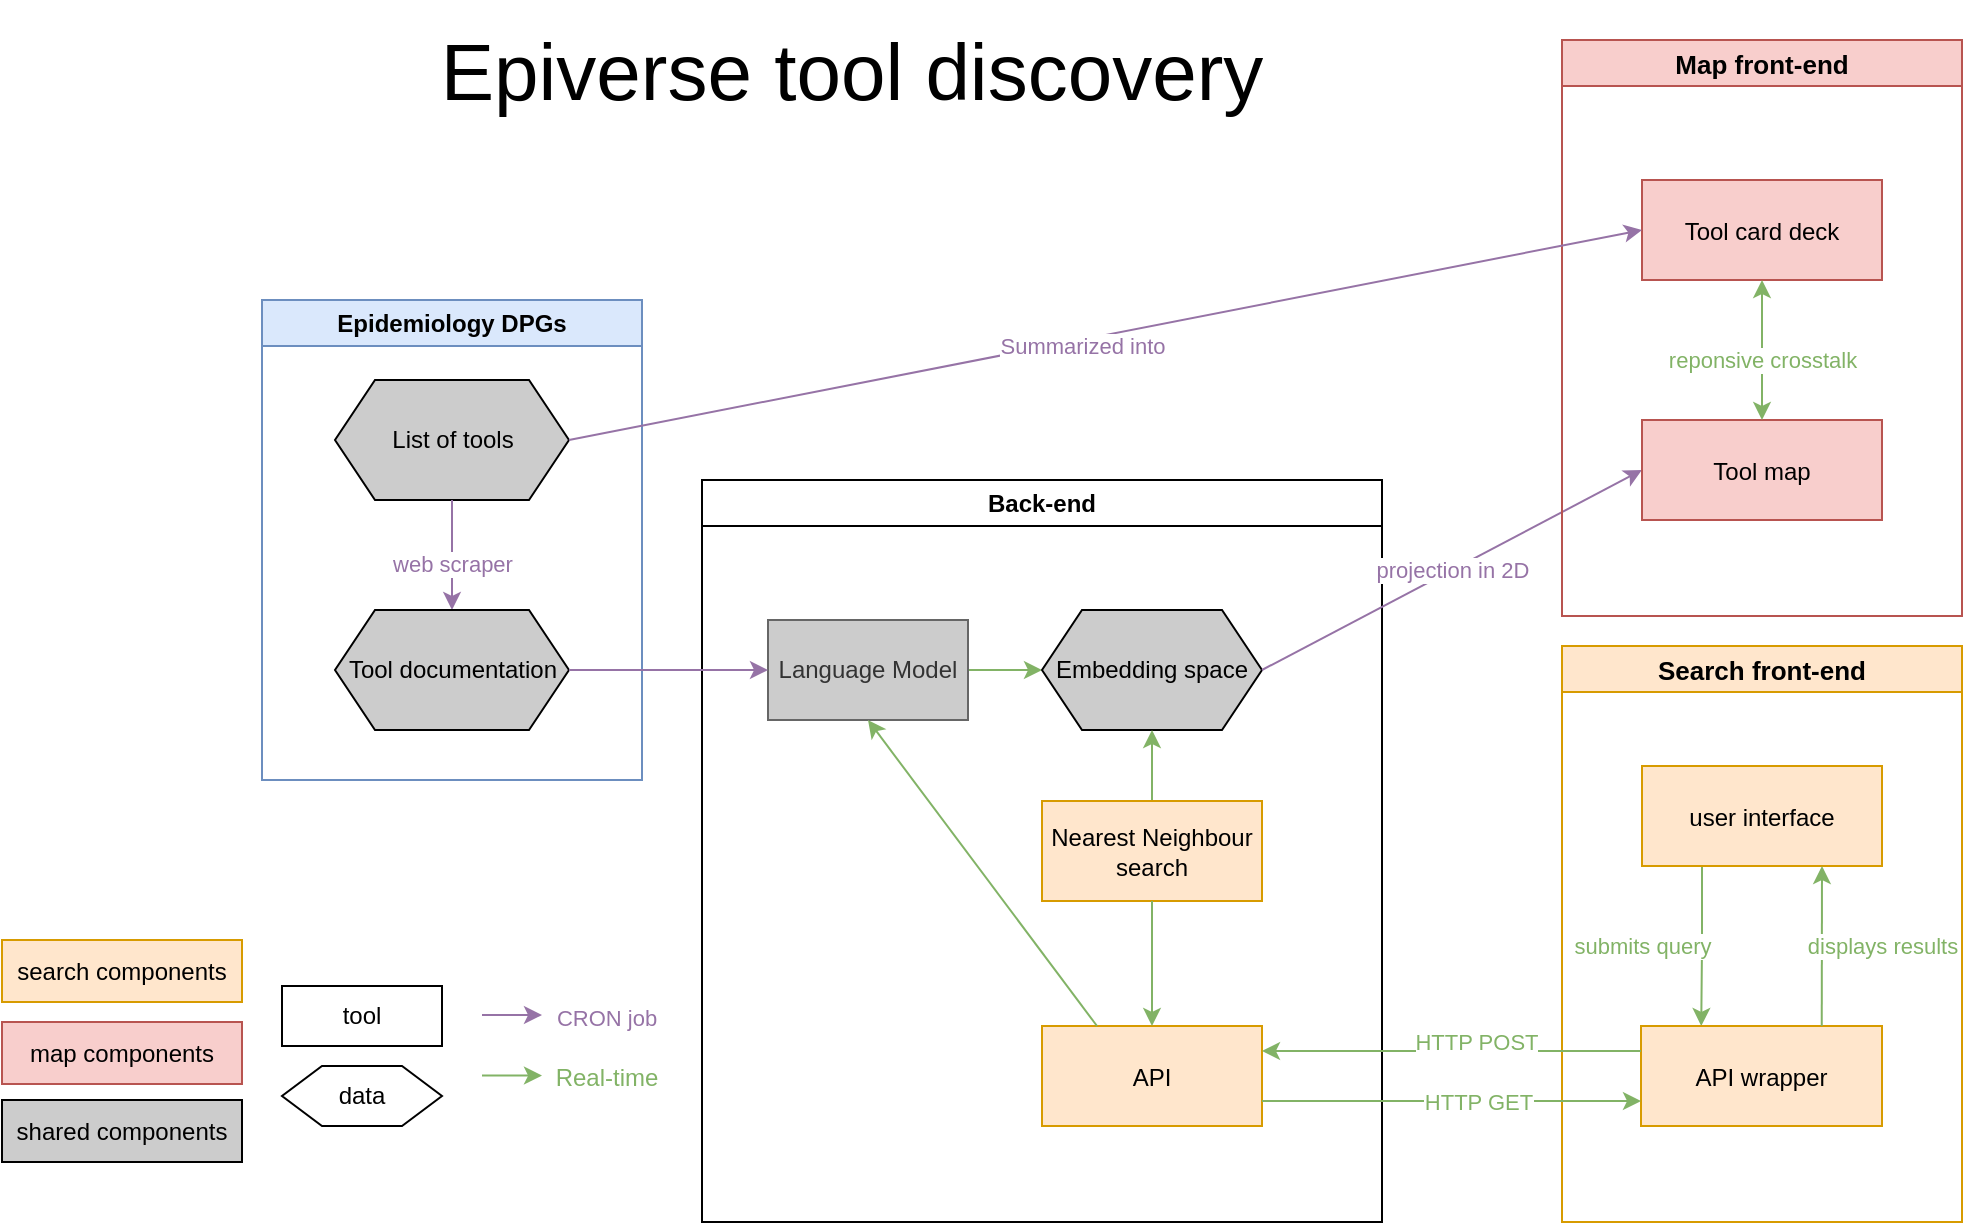 <mxfile version="24.4.10" type="device">
  <diagram name="Page-1" id="e7e014a7-5840-1c2e-5031-d8a46d1fe8dd">
    <mxGraphModel dx="2515" dy="1453" grid="1" gridSize="10" guides="1" tooltips="1" connect="1" arrows="1" fold="1" page="1" pageScale="1" pageWidth="1169" pageHeight="826" background="none" math="0" shadow="0">
      <root>
        <mxCell id="0" />
        <mxCell id="1" parent="0" />
        <mxCell id="2" value="Back-end" style="swimlane;whiteSpace=wrap" parent="1" vertex="1">
          <mxGeometry x="370" y="330" width="340" height="371" as="geometry" />
        </mxCell>
        <mxCell id="10" value="API" style="fillColor=#ffe6cc;strokeColor=#d79b00;" parent="2" vertex="1">
          <mxGeometry x="170" y="273" width="110" height="50" as="geometry" />
        </mxCell>
        <mxCell id="fis4cy7Ej7IjJM2nT0fo-84" style="edgeStyle=orthogonalEdgeStyle;rounded=0;orthogonalLoop=1;jettySize=auto;html=1;entryX=0;entryY=0.5;entryDx=0;entryDy=0;fillColor=#d5e8d4;strokeColor=#82b366;" parent="2" source="fis4cy7Ej7IjJM2nT0fo-83" target="c0dH4zre-CevIN4WQfnD-37" edge="1">
          <mxGeometry relative="1" as="geometry">
            <mxPoint x="173" y="95" as="targetPoint" />
          </mxGeometry>
        </mxCell>
        <mxCell id="fis4cy7Ej7IjJM2nT0fo-83" value="Language Model" style="rounded=0;whiteSpace=wrap;html=1;fillColor=#CCCCCC;fontColor=#333333;strokeColor=#666666;" parent="2" vertex="1">
          <mxGeometry x="33" y="70" width="100" height="50" as="geometry" />
        </mxCell>
        <mxCell id="c0dH4zre-CevIN4WQfnD-37" value="Embedding space" style="shape=hexagon;perimeter=hexagonPerimeter2;whiteSpace=wrap;html=1;fixedSize=1;fillColor=#CCCCCC;" vertex="1" parent="2">
          <mxGeometry x="170" y="65" width="110" height="60" as="geometry" />
        </mxCell>
        <mxCell id="c0dH4zre-CevIN4WQfnD-40" value="" style="endArrow=classic;html=1;rounded=0;exitX=0.25;exitY=0;exitDx=0;exitDy=0;entryX=0.5;entryY=1;entryDx=0;entryDy=0;fillColor=#d5e8d4;strokeColor=#82b366;" edge="1" parent="2" source="10" target="fis4cy7Ej7IjJM2nT0fo-83">
          <mxGeometry width="50" height="50" relative="1" as="geometry">
            <mxPoint x="100" y="190" as="sourcePoint" />
            <mxPoint x="150" y="140" as="targetPoint" />
          </mxGeometry>
        </mxCell>
        <mxCell id="c0dH4zre-CevIN4WQfnD-42" value="Nearest Neighbour search" style="fillColor=#ffe6cc;strokeColor=#d79b00;whiteSpace=wrap;" vertex="1" parent="2">
          <mxGeometry x="170" y="160.5" width="110" height="50" as="geometry" />
        </mxCell>
        <mxCell id="c0dH4zre-CevIN4WQfnD-41" value="" style="endArrow=classic;html=1;rounded=0;entryX=0.5;entryY=0;entryDx=0;entryDy=0;exitX=0.5;exitY=1;exitDx=0;exitDy=0;strokeColor=#82B366;" edge="1" parent="2" source="c0dH4zre-CevIN4WQfnD-42" target="10">
          <mxGeometry width="50" height="50" relative="1" as="geometry">
            <mxPoint x="253" y="210" as="sourcePoint" />
            <mxPoint x="150" y="140" as="targetPoint" />
          </mxGeometry>
        </mxCell>
        <mxCell id="3" value="Search front-end" style="swimlane;whiteSpace=wrap;fontSize=13;fillColor=#ffe6cc;strokeColor=#d79b00;" parent="1" vertex="1">
          <mxGeometry x="800" y="413" width="200" height="288" as="geometry" />
        </mxCell>
        <mxCell id="fis4cy7Ej7IjJM2nT0fo-42" value="&lt;font color=&quot;#82b366&quot;&gt;submits query&lt;/font&gt;" style="edgeStyle=orthogonalEdgeStyle;rounded=0;orthogonalLoop=1;jettySize=auto;html=1;exitX=0.25;exitY=1;exitDx=0;exitDy=0;entryX=0.25;entryY=0;entryDx=0;entryDy=0;strokeColor=#82B366;" parent="3" source="15" target="fis4cy7Ej7IjJM2nT0fo-41" edge="1">
          <mxGeometry x="0.012" y="-30" relative="1" as="geometry">
            <mxPoint x="95" y="130" as="sourcePoint" />
            <mxPoint x="95" y="184" as="targetPoint" />
            <mxPoint as="offset" />
          </mxGeometry>
        </mxCell>
        <mxCell id="15" value="user interface" style="fillColor=#ffe6cc;strokeColor=#d79b00;" parent="3" vertex="1">
          <mxGeometry x="40" y="60" width="120" height="50" as="geometry" />
        </mxCell>
        <mxCell id="fis4cy7Ej7IjJM2nT0fo-41" value="API wrapper" style="fillColor=#ffe6cc;strokeColor=#d79b00;" parent="3" vertex="1">
          <mxGeometry x="39.5" y="190" width="120.5" height="50" as="geometry" />
        </mxCell>
        <mxCell id="fis4cy7Ej7IjJM2nT0fo-49" value="&lt;font color=&quot;#82b366&quot;&gt;displays results&lt;/font&gt;" style="endArrow=classic;html=1;rounded=0;exitX=0.75;exitY=0;exitDx=0;exitDy=0;entryX=0.75;entryY=1;entryDx=0;entryDy=0;strokeColor=#82B366;" parent="3" source="fis4cy7Ej7IjJM2nT0fo-41" target="15" edge="1">
          <mxGeometry y="-30" width="50" height="50" relative="1" as="geometry">
            <mxPoint x="-140" y="210" as="sourcePoint" />
            <mxPoint x="-90" y="160" as="targetPoint" />
            <mxPoint as="offset" />
          </mxGeometry>
        </mxCell>
        <mxCell id="fis4cy7Ej7IjJM2nT0fo-50" value="" style="endArrow=classic;html=1;rounded=0;entryX=1;entryY=0.25;entryDx=0;entryDy=0;fillColor=#d5e8d4;strokeColor=#82B366;exitX=0;exitY=0.25;exitDx=0;exitDy=0;" parent="1" source="fis4cy7Ej7IjJM2nT0fo-41" target="10" edge="1">
          <mxGeometry width="50" height="50" relative="1" as="geometry">
            <mxPoint x="870" y="610" as="sourcePoint" />
            <mxPoint x="640.33" y="620.02" as="targetPoint" />
            <Array as="points" />
          </mxGeometry>
        </mxCell>
        <mxCell id="fis4cy7Ej7IjJM2nT0fo-51" value="HTTP POST" style="edgeLabel;html=1;align=center;verticalAlign=middle;resizable=0;points=[];fontColor=#82B366;" parent="fis4cy7Ej7IjJM2nT0fo-50" vertex="1" connectable="0">
          <mxGeometry x="-0.726" y="-1" relative="1" as="geometry">
            <mxPoint x="-57" y="-4" as="offset" />
          </mxGeometry>
        </mxCell>
        <mxCell id="fis4cy7Ej7IjJM2nT0fo-52" value="" style="endArrow=classic;html=1;rounded=0;entryX=0;entryY=0.75;entryDx=0;entryDy=0;exitX=1;exitY=0.75;exitDx=0;exitDy=0;fillColor=#d5e8d4;strokeColor=#82b366;" parent="1" source="10" target="fis4cy7Ej7IjJM2nT0fo-41" edge="1">
          <mxGeometry width="50" height="50" relative="1" as="geometry">
            <mxPoint x="640" y="640" as="sourcePoint" />
            <mxPoint x="1020" y="640" as="targetPoint" />
            <Array as="points" />
          </mxGeometry>
        </mxCell>
        <mxCell id="fis4cy7Ej7IjJM2nT0fo-53" value="HTTP GET" style="edgeLabel;html=1;align=center;verticalAlign=middle;resizable=0;points=[];fontColor=#82B366;" parent="fis4cy7Ej7IjJM2nT0fo-52" vertex="1" connectable="0">
          <mxGeometry x="0.841" relative="1" as="geometry">
            <mxPoint x="-67" as="offset" />
          </mxGeometry>
        </mxCell>
        <mxCell id="fis4cy7Ej7IjJM2nT0fo-65" value="Epidemiology DPGs" style="swimlane;whiteSpace=wrap;html=1;fillColor=#dae8fc;strokeColor=#6c8ebf;" parent="1" vertex="1">
          <mxGeometry x="150" y="240" width="190" height="240" as="geometry" />
        </mxCell>
        <mxCell id="c0dH4zre-CevIN4WQfnD-39" value="List of tools" style="shape=hexagon;perimeter=hexagonPerimeter2;whiteSpace=wrap;html=1;fixedSize=1;fillColor=#CCCCCC;" vertex="1" parent="fis4cy7Ej7IjJM2nT0fo-65">
          <mxGeometry x="36.5" y="40" width="117" height="60" as="geometry" />
        </mxCell>
        <mxCell id="fis4cy7Ej7IjJM2nT0fo-70" value="" style="endArrow=classic;html=1;rounded=0;exitX=0.5;exitY=1;exitDx=0;exitDy=0;fillColor=#e1d5e7;strokeColor=#9673A6;entryX=0.5;entryY=0;entryDx=0;entryDy=0;" parent="fis4cy7Ej7IjJM2nT0fo-65" source="c0dH4zre-CevIN4WQfnD-39" target="c0dH4zre-CevIN4WQfnD-43" edge="1">
          <mxGeometry width="50" height="50" relative="1" as="geometry">
            <mxPoint x="160" y="-150" as="sourcePoint" />
            <mxPoint x="160" y="190.5" as="targetPoint" />
          </mxGeometry>
        </mxCell>
        <mxCell id="c0dH4zre-CevIN4WQfnD-24" value="web scraper" style="edgeLabel;html=1;align=center;verticalAlign=middle;resizable=0;points=[];fontColor=#9673A6;" vertex="1" connectable="0" parent="fis4cy7Ej7IjJM2nT0fo-70">
          <mxGeometry x="-0.333" y="-1" relative="1" as="geometry">
            <mxPoint x="1" y="13" as="offset" />
          </mxGeometry>
        </mxCell>
        <mxCell id="c0dH4zre-CevIN4WQfnD-43" value="Tool documentation" style="shape=hexagon;perimeter=hexagonPerimeter2;whiteSpace=wrap;html=1;fixedSize=1;fillColor=#CCCCCC;" vertex="1" parent="fis4cy7Ej7IjJM2nT0fo-65">
          <mxGeometry x="36.5" y="155" width="117" height="60" as="geometry" />
        </mxCell>
        <mxCell id="fis4cy7Ej7IjJM2nT0fo-74" value="" style="endArrow=classic;html=1;rounded=0;strokeColor=#82B366;" parent="1" edge="1">
          <mxGeometry width="50" height="50" relative="1" as="geometry">
            <mxPoint x="260" y="627.8" as="sourcePoint" />
            <mxPoint x="290" y="627.8" as="targetPoint" />
          </mxGeometry>
        </mxCell>
        <mxCell id="fis4cy7Ej7IjJM2nT0fo-76" value="Real-time" style="text;html=1;align=center;verticalAlign=middle;resizable=0;points=[];autosize=1;strokeColor=none;fillColor=none;fontColor=#82B366;" parent="1" vertex="1">
          <mxGeometry x="287" y="614" width="70" height="30" as="geometry" />
        </mxCell>
        <mxCell id="fis4cy7Ej7IjJM2nT0fo-81" value="" style="endArrow=classic;html=1;rounded=0;fillColor=#e1d5e7;strokeColor=#9673A6;" parent="1" edge="1">
          <mxGeometry width="50" height="50" relative="1" as="geometry">
            <mxPoint x="260" y="597.5" as="sourcePoint" />
            <mxPoint x="290" y="597.5" as="targetPoint" />
          </mxGeometry>
        </mxCell>
        <mxCell id="c0dH4zre-CevIN4WQfnD-29" value="CRON job" style="edgeLabel;html=1;align=center;verticalAlign=middle;resizable=0;points=[];fontColor=#9673A6;" vertex="1" connectable="0" parent="fis4cy7Ej7IjJM2nT0fo-81">
          <mxGeometry x="-0.067" y="-1" relative="1" as="geometry">
            <mxPoint x="48" as="offset" />
          </mxGeometry>
        </mxCell>
        <mxCell id="c0dH4zre-CevIN4WQfnD-16" value="projection in 2D" style="endArrow=classic;html=1;rounded=0;exitX=1;exitY=0.5;exitDx=0;exitDy=0;fillColor=#e1d5e7;strokeColor=#9673a6;fontColor=#9673A6;entryX=0;entryY=0.5;entryDx=0;entryDy=0;" edge="1" parent="1" source="c0dH4zre-CevIN4WQfnD-37" target="c0dH4zre-CevIN4WQfnD-22">
          <mxGeometry width="50" height="50" relative="1" as="geometry">
            <mxPoint x="653" y="335" as="sourcePoint" />
            <mxPoint x="800" y="360" as="targetPoint" />
          </mxGeometry>
        </mxCell>
        <mxCell id="c0dH4zre-CevIN4WQfnD-17" value="Map front-end" style="swimlane;whiteSpace=wrap;fontSize=13;fillColor=#f8cecc;strokeColor=#b85450;" vertex="1" parent="1">
          <mxGeometry x="800" y="110" width="200" height="288" as="geometry" />
        </mxCell>
        <mxCell id="c0dH4zre-CevIN4WQfnD-22" value="Tool map" style="fillColor=#f8cecc;strokeColor=#b85450;" vertex="1" parent="c0dH4zre-CevIN4WQfnD-17">
          <mxGeometry x="40" y="190" width="120" height="50" as="geometry" />
        </mxCell>
        <mxCell id="c0dH4zre-CevIN4WQfnD-44" value="Tool card deck" style="fillColor=#f8cecc;strokeColor=#b85450;" vertex="1" parent="c0dH4zre-CevIN4WQfnD-17">
          <mxGeometry x="40" y="70" width="120" height="50" as="geometry" />
        </mxCell>
        <mxCell id="c0dH4zre-CevIN4WQfnD-45" value="" style="endArrow=classic;startArrow=classic;html=1;rounded=0;entryX=0.5;entryY=1;entryDx=0;entryDy=0;exitX=0.5;exitY=0;exitDx=0;exitDy=0;fillColor=#d5e8d4;strokeColor=#82b366;" edge="1" parent="c0dH4zre-CevIN4WQfnD-17" source="c0dH4zre-CevIN4WQfnD-22" target="c0dH4zre-CevIN4WQfnD-44">
          <mxGeometry width="50" height="50" relative="1" as="geometry">
            <mxPoint x="-450" y="380" as="sourcePoint" />
            <mxPoint x="-400" y="330" as="targetPoint" />
          </mxGeometry>
        </mxCell>
        <mxCell id="c0dH4zre-CevIN4WQfnD-46" value="reponsive crosstalk" style="edgeLabel;html=1;align=center;verticalAlign=middle;resizable=0;points=[];fontColor=#82B366;" vertex="1" connectable="0" parent="c0dH4zre-CevIN4WQfnD-45">
          <mxGeometry x="-0.229" y="1" relative="1" as="geometry">
            <mxPoint x="1" y="-3" as="offset" />
          </mxGeometry>
        </mxCell>
        <mxCell id="c0dH4zre-CevIN4WQfnD-48" value="" style="endArrow=classic;html=1;rounded=0;exitX=1;exitY=0.5;exitDx=0;exitDy=0;entryX=0;entryY=0.5;entryDx=0;entryDy=0;strokeColor=#9673A6;" edge="1" parent="1" source="c0dH4zre-CevIN4WQfnD-39" target="c0dH4zre-CevIN4WQfnD-44">
          <mxGeometry width="50" height="50" relative="1" as="geometry">
            <mxPoint x="400" y="420" as="sourcePoint" />
            <mxPoint x="450" y="370" as="targetPoint" />
          </mxGeometry>
        </mxCell>
        <mxCell id="c0dH4zre-CevIN4WQfnD-49" value="Summarized into" style="edgeLabel;html=1;align=center;verticalAlign=middle;resizable=0;points=[];fontColor=#9673A6;" vertex="1" connectable="0" parent="c0dH4zre-CevIN4WQfnD-48">
          <mxGeometry x="-0.046" y="-3" relative="1" as="geometry">
            <mxPoint as="offset" />
          </mxGeometry>
        </mxCell>
        <mxCell id="c0dH4zre-CevIN4WQfnD-50" style="edgeStyle=orthogonalEdgeStyle;rounded=0;orthogonalLoop=1;jettySize=auto;html=1;exitX=1;exitY=0.5;exitDx=0;exitDy=0;entryX=0;entryY=0.5;entryDx=0;entryDy=0;fillColor=#e1d5e7;strokeColor=#9673a6;" edge="1" parent="1" source="c0dH4zre-CevIN4WQfnD-43" target="fis4cy7Ej7IjJM2nT0fo-83">
          <mxGeometry relative="1" as="geometry" />
        </mxCell>
        <mxCell id="c0dH4zre-CevIN4WQfnD-51" value="" style="endArrow=classic;html=1;rounded=0;entryX=0.5;entryY=1;entryDx=0;entryDy=0;strokeColor=#82B366;" edge="1" parent="1" target="c0dH4zre-CevIN4WQfnD-37">
          <mxGeometry width="50" height="50" relative="1" as="geometry">
            <mxPoint x="595" y="490" as="sourcePoint" />
            <mxPoint x="450" y="370" as="targetPoint" />
          </mxGeometry>
        </mxCell>
        <mxCell id="c0dH4zre-CevIN4WQfnD-52" value="data" style="shape=hexagon;perimeter=hexagonPerimeter2;whiteSpace=wrap;html=1;fixedSize=1;" vertex="1" parent="1">
          <mxGeometry x="160" y="623" width="80" height="30" as="geometry" />
        </mxCell>
        <mxCell id="c0dH4zre-CevIN4WQfnD-54" value="tool" style="rounded=0;whiteSpace=wrap;html=1;" vertex="1" parent="1">
          <mxGeometry x="160" y="583" width="80" height="30" as="geometry" />
        </mxCell>
        <mxCell id="c0dH4zre-CevIN4WQfnD-55" value="search components" style="rounded=0;whiteSpace=wrap;html=1;fillColor=#ffe6cc;strokeColor=#d79b00;" vertex="1" parent="1">
          <mxGeometry x="20" y="560" width="120" height="31" as="geometry" />
        </mxCell>
        <mxCell id="c0dH4zre-CevIN4WQfnD-56" value="shared components" style="rounded=0;whiteSpace=wrap;html=1;fillColor=#CCCCCC;" vertex="1" parent="1">
          <mxGeometry x="20" y="640" width="120" height="31" as="geometry" />
        </mxCell>
        <mxCell id="c0dH4zre-CevIN4WQfnD-57" value="map components" style="rounded=0;whiteSpace=wrap;html=1;fillColor=#f8cecc;strokeColor=#b85450;" vertex="1" parent="1">
          <mxGeometry x="20" y="601" width="120" height="31" as="geometry" />
        </mxCell>
        <mxCell id="c0dH4zre-CevIN4WQfnD-58" value="&lt;font style=&quot;font-size: 40px;&quot;&gt;Epiverse tool discovery&lt;/font&gt;" style="text;html=1;align=center;verticalAlign=middle;whiteSpace=wrap;rounded=0;" vertex="1" parent="1">
          <mxGeometry x="230" y="90" width="430" height="70" as="geometry" />
        </mxCell>
      </root>
    </mxGraphModel>
  </diagram>
</mxfile>
